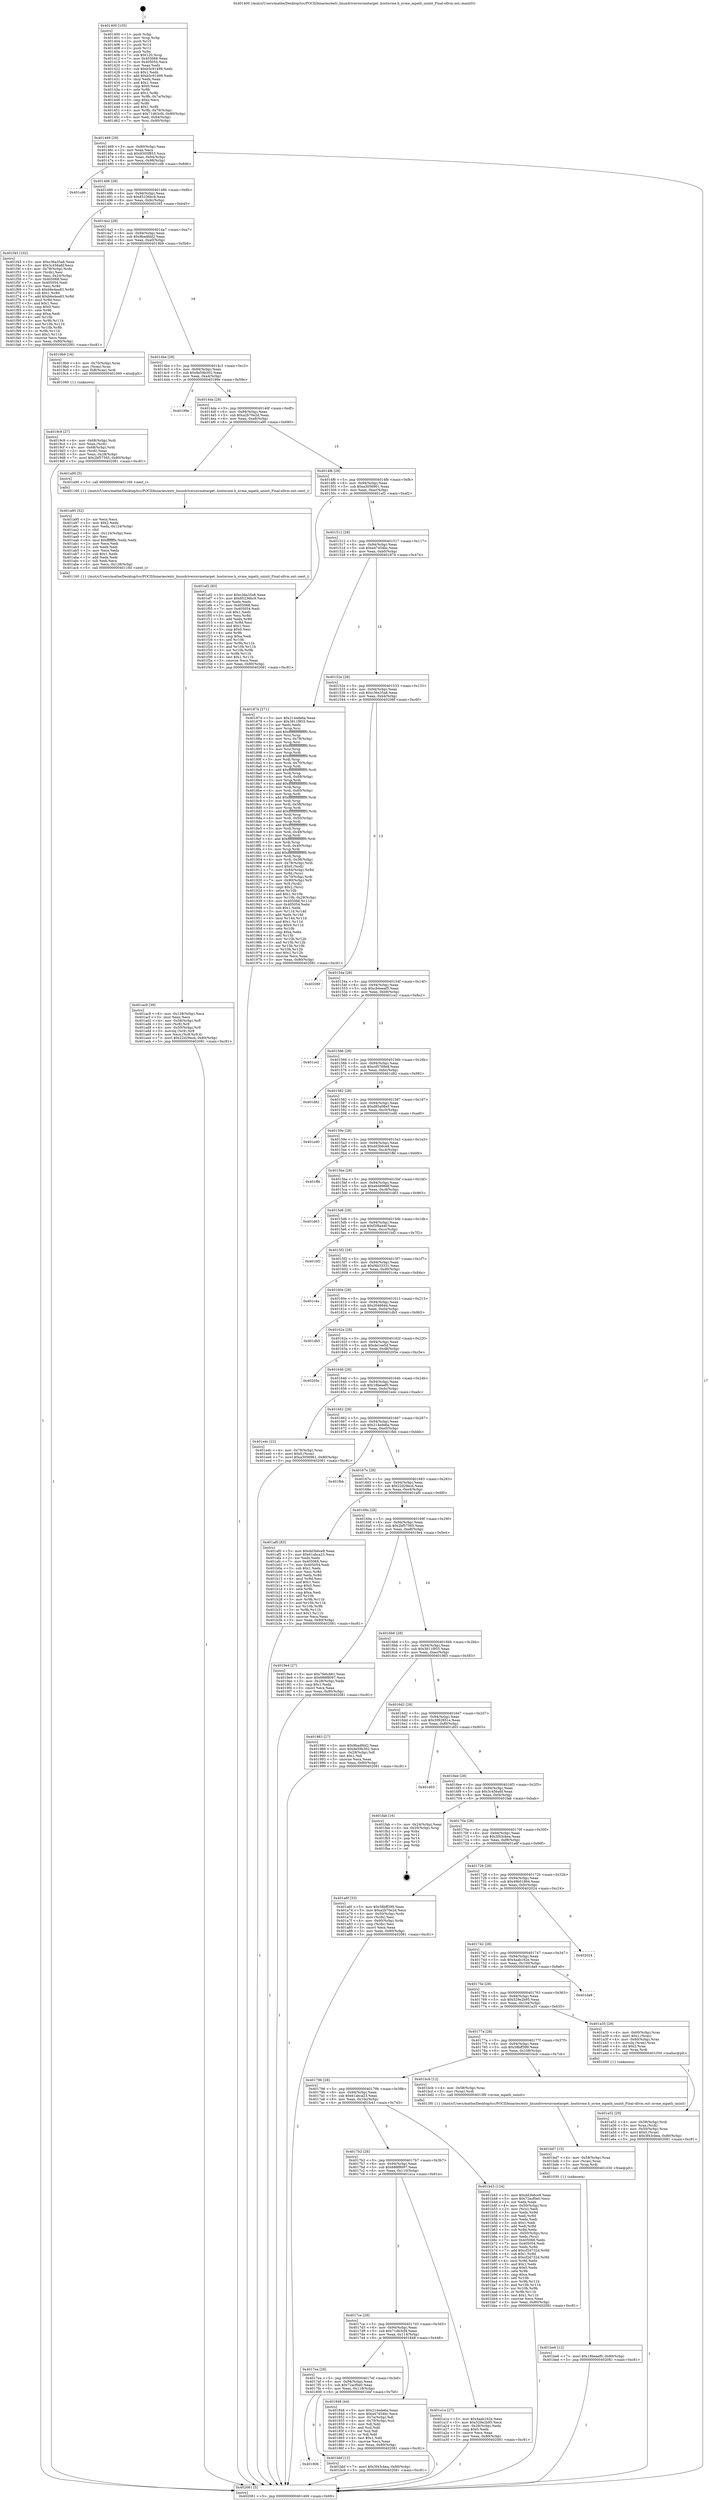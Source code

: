 digraph "0x401400" {
  label = "0x401400 (/mnt/c/Users/mathe/Desktop/tcc/POCII/binaries/extr_linuxdriversnvmetarget..hostnvme.h_nvme_mpath_uninit_Final-ollvm.out::main(0))"
  labelloc = "t"
  node[shape=record]

  Entry [label="",width=0.3,height=0.3,shape=circle,fillcolor=black,style=filled]
  "0x401469" [label="{
     0x401469 [29]\l
     | [instrs]\l
     &nbsp;&nbsp;0x401469 \<+3\>: mov -0x80(%rbp),%eax\l
     &nbsp;&nbsp;0x40146c \<+2\>: mov %eax,%ecx\l
     &nbsp;&nbsp;0x40146e \<+6\>: sub $0x8305f853,%ecx\l
     &nbsp;&nbsp;0x401474 \<+6\>: mov %eax,-0x94(%rbp)\l
     &nbsp;&nbsp;0x40147a \<+6\>: mov %ecx,-0x98(%rbp)\l
     &nbsp;&nbsp;0x401480 \<+6\>: je 0000000000401cd6 \<main+0x8d6\>\l
  }"]
  "0x401cd6" [label="{
     0x401cd6\l
  }", style=dashed]
  "0x401486" [label="{
     0x401486 [28]\l
     | [instrs]\l
     &nbsp;&nbsp;0x401486 \<+5\>: jmp 000000000040148b \<main+0x8b\>\l
     &nbsp;&nbsp;0x40148b \<+6\>: mov -0x94(%rbp),%eax\l
     &nbsp;&nbsp;0x401491 \<+5\>: sub $0x85236bc9,%eax\l
     &nbsp;&nbsp;0x401496 \<+6\>: mov %eax,-0x9c(%rbp)\l
     &nbsp;&nbsp;0x40149c \<+6\>: je 0000000000401f45 \<main+0xb45\>\l
  }"]
  Exit [label="",width=0.3,height=0.3,shape=circle,fillcolor=black,style=filled,peripheries=2]
  "0x401f45" [label="{
     0x401f45 [102]\l
     | [instrs]\l
     &nbsp;&nbsp;0x401f45 \<+5\>: mov $0xc36a35a8,%eax\l
     &nbsp;&nbsp;0x401f4a \<+5\>: mov $0x3c456a6f,%ecx\l
     &nbsp;&nbsp;0x401f4f \<+4\>: mov -0x78(%rbp),%rdx\l
     &nbsp;&nbsp;0x401f53 \<+2\>: mov (%rdx),%esi\l
     &nbsp;&nbsp;0x401f55 \<+3\>: mov %esi,-0x24(%rbp)\l
     &nbsp;&nbsp;0x401f58 \<+7\>: mov 0x405068,%esi\l
     &nbsp;&nbsp;0x401f5f \<+7\>: mov 0x405054,%edi\l
     &nbsp;&nbsp;0x401f66 \<+3\>: mov %esi,%r8d\l
     &nbsp;&nbsp;0x401f69 \<+7\>: sub $0xb6e4ea83,%r8d\l
     &nbsp;&nbsp;0x401f70 \<+4\>: sub $0x1,%r8d\l
     &nbsp;&nbsp;0x401f74 \<+7\>: add $0xb6e4ea83,%r8d\l
     &nbsp;&nbsp;0x401f7b \<+4\>: imul %r8d,%esi\l
     &nbsp;&nbsp;0x401f7f \<+3\>: and $0x1,%esi\l
     &nbsp;&nbsp;0x401f82 \<+3\>: cmp $0x0,%esi\l
     &nbsp;&nbsp;0x401f85 \<+4\>: sete %r9b\l
     &nbsp;&nbsp;0x401f89 \<+3\>: cmp $0xa,%edi\l
     &nbsp;&nbsp;0x401f8c \<+4\>: setl %r10b\l
     &nbsp;&nbsp;0x401f90 \<+3\>: mov %r9b,%r11b\l
     &nbsp;&nbsp;0x401f93 \<+3\>: and %r10b,%r11b\l
     &nbsp;&nbsp;0x401f96 \<+3\>: xor %r10b,%r9b\l
     &nbsp;&nbsp;0x401f99 \<+3\>: or %r9b,%r11b\l
     &nbsp;&nbsp;0x401f9c \<+4\>: test $0x1,%r11b\l
     &nbsp;&nbsp;0x401fa0 \<+3\>: cmovne %ecx,%eax\l
     &nbsp;&nbsp;0x401fa3 \<+3\>: mov %eax,-0x80(%rbp)\l
     &nbsp;&nbsp;0x401fa6 \<+5\>: jmp 0000000000402081 \<main+0xc81\>\l
  }"]
  "0x4014a2" [label="{
     0x4014a2 [28]\l
     | [instrs]\l
     &nbsp;&nbsp;0x4014a2 \<+5\>: jmp 00000000004014a7 \<main+0xa7\>\l
     &nbsp;&nbsp;0x4014a7 \<+6\>: mov -0x94(%rbp),%eax\l
     &nbsp;&nbsp;0x4014ad \<+5\>: sub $0x9badfdd2,%eax\l
     &nbsp;&nbsp;0x4014b2 \<+6\>: mov %eax,-0xa0(%rbp)\l
     &nbsp;&nbsp;0x4014b8 \<+6\>: je 00000000004019b9 \<main+0x5b9\>\l
  }"]
  "0x401be6" [label="{
     0x401be6 [12]\l
     | [instrs]\l
     &nbsp;&nbsp;0x401be6 \<+7\>: movl $0x18beaef0,-0x80(%rbp)\l
     &nbsp;&nbsp;0x401bed \<+5\>: jmp 0000000000402081 \<main+0xc81\>\l
  }"]
  "0x4019b9" [label="{
     0x4019b9 [16]\l
     | [instrs]\l
     &nbsp;&nbsp;0x4019b9 \<+4\>: mov -0x70(%rbp),%rax\l
     &nbsp;&nbsp;0x4019bd \<+3\>: mov (%rax),%rax\l
     &nbsp;&nbsp;0x4019c0 \<+4\>: mov 0x8(%rax),%rdi\l
     &nbsp;&nbsp;0x4019c4 \<+5\>: call 0000000000401060 \<atoi@plt\>\l
     | [calls]\l
     &nbsp;&nbsp;0x401060 \{1\} (unknown)\l
  }"]
  "0x4014be" [label="{
     0x4014be [28]\l
     | [instrs]\l
     &nbsp;&nbsp;0x4014be \<+5\>: jmp 00000000004014c3 \<main+0xc3\>\l
     &nbsp;&nbsp;0x4014c3 \<+6\>: mov -0x94(%rbp),%eax\l
     &nbsp;&nbsp;0x4014c9 \<+5\>: sub $0x9e59b302,%eax\l
     &nbsp;&nbsp;0x4014ce \<+6\>: mov %eax,-0xa4(%rbp)\l
     &nbsp;&nbsp;0x4014d4 \<+6\>: je 000000000040199e \<main+0x59e\>\l
  }"]
  "0x401bd7" [label="{
     0x401bd7 [15]\l
     | [instrs]\l
     &nbsp;&nbsp;0x401bd7 \<+4\>: mov -0x58(%rbp),%rax\l
     &nbsp;&nbsp;0x401bdb \<+3\>: mov (%rax),%rax\l
     &nbsp;&nbsp;0x401bde \<+3\>: mov %rax,%rdi\l
     &nbsp;&nbsp;0x401be1 \<+5\>: call 0000000000401030 \<free@plt\>\l
     | [calls]\l
     &nbsp;&nbsp;0x401030 \{1\} (unknown)\l
  }"]
  "0x40199e" [label="{
     0x40199e\l
  }", style=dashed]
  "0x4014da" [label="{
     0x4014da [28]\l
     | [instrs]\l
     &nbsp;&nbsp;0x4014da \<+5\>: jmp 00000000004014df \<main+0xdf\>\l
     &nbsp;&nbsp;0x4014df \<+6\>: mov -0x94(%rbp),%eax\l
     &nbsp;&nbsp;0x4014e5 \<+5\>: sub $0xa2b70e2d,%eax\l
     &nbsp;&nbsp;0x4014ea \<+6\>: mov %eax,-0xa8(%rbp)\l
     &nbsp;&nbsp;0x4014f0 \<+6\>: je 0000000000401a90 \<main+0x690\>\l
  }"]
  "0x401806" [label="{
     0x401806\l
  }", style=dashed]
  "0x401a90" [label="{
     0x401a90 [5]\l
     | [instrs]\l
     &nbsp;&nbsp;0x401a90 \<+5\>: call 0000000000401160 \<next_i\>\l
     | [calls]\l
     &nbsp;&nbsp;0x401160 \{1\} (/mnt/c/Users/mathe/Desktop/tcc/POCII/binaries/extr_linuxdriversnvmetarget..hostnvme.h_nvme_mpath_uninit_Final-ollvm.out::next_i)\l
  }"]
  "0x4014f6" [label="{
     0x4014f6 [28]\l
     | [instrs]\l
     &nbsp;&nbsp;0x4014f6 \<+5\>: jmp 00000000004014fb \<main+0xfb\>\l
     &nbsp;&nbsp;0x4014fb \<+6\>: mov -0x94(%rbp),%eax\l
     &nbsp;&nbsp;0x401501 \<+5\>: sub $0xa3056961,%eax\l
     &nbsp;&nbsp;0x401506 \<+6\>: mov %eax,-0xac(%rbp)\l
     &nbsp;&nbsp;0x40150c \<+6\>: je 0000000000401ef2 \<main+0xaf2\>\l
  }"]
  "0x401bbf" [label="{
     0x401bbf [12]\l
     | [instrs]\l
     &nbsp;&nbsp;0x401bbf \<+7\>: movl $0x3f43cbea,-0x80(%rbp)\l
     &nbsp;&nbsp;0x401bc6 \<+5\>: jmp 0000000000402081 \<main+0xc81\>\l
  }"]
  "0x401ef2" [label="{
     0x401ef2 [83]\l
     | [instrs]\l
     &nbsp;&nbsp;0x401ef2 \<+5\>: mov $0xc36a35a8,%eax\l
     &nbsp;&nbsp;0x401ef7 \<+5\>: mov $0x85236bc9,%ecx\l
     &nbsp;&nbsp;0x401efc \<+2\>: xor %edx,%edx\l
     &nbsp;&nbsp;0x401efe \<+7\>: mov 0x405068,%esi\l
     &nbsp;&nbsp;0x401f05 \<+7\>: mov 0x405054,%edi\l
     &nbsp;&nbsp;0x401f0c \<+3\>: sub $0x1,%edx\l
     &nbsp;&nbsp;0x401f0f \<+3\>: mov %esi,%r8d\l
     &nbsp;&nbsp;0x401f12 \<+3\>: add %edx,%r8d\l
     &nbsp;&nbsp;0x401f15 \<+4\>: imul %r8d,%esi\l
     &nbsp;&nbsp;0x401f19 \<+3\>: and $0x1,%esi\l
     &nbsp;&nbsp;0x401f1c \<+3\>: cmp $0x0,%esi\l
     &nbsp;&nbsp;0x401f1f \<+4\>: sete %r9b\l
     &nbsp;&nbsp;0x401f23 \<+3\>: cmp $0xa,%edi\l
     &nbsp;&nbsp;0x401f26 \<+4\>: setl %r10b\l
     &nbsp;&nbsp;0x401f2a \<+3\>: mov %r9b,%r11b\l
     &nbsp;&nbsp;0x401f2d \<+3\>: and %r10b,%r11b\l
     &nbsp;&nbsp;0x401f30 \<+3\>: xor %r10b,%r9b\l
     &nbsp;&nbsp;0x401f33 \<+3\>: or %r9b,%r11b\l
     &nbsp;&nbsp;0x401f36 \<+4\>: test $0x1,%r11b\l
     &nbsp;&nbsp;0x401f3a \<+3\>: cmovne %ecx,%eax\l
     &nbsp;&nbsp;0x401f3d \<+3\>: mov %eax,-0x80(%rbp)\l
     &nbsp;&nbsp;0x401f40 \<+5\>: jmp 0000000000402081 \<main+0xc81\>\l
  }"]
  "0x401512" [label="{
     0x401512 [28]\l
     | [instrs]\l
     &nbsp;&nbsp;0x401512 \<+5\>: jmp 0000000000401517 \<main+0x117\>\l
     &nbsp;&nbsp;0x401517 \<+6\>: mov -0x94(%rbp),%eax\l
     &nbsp;&nbsp;0x40151d \<+5\>: sub $0xa47454bc,%eax\l
     &nbsp;&nbsp;0x401522 \<+6\>: mov %eax,-0xb0(%rbp)\l
     &nbsp;&nbsp;0x401528 \<+6\>: je 0000000000401874 \<main+0x474\>\l
  }"]
  "0x401ac9" [label="{
     0x401ac9 [39]\l
     | [instrs]\l
     &nbsp;&nbsp;0x401ac9 \<+6\>: mov -0x128(%rbp),%ecx\l
     &nbsp;&nbsp;0x401acf \<+3\>: imul %eax,%ecx\l
     &nbsp;&nbsp;0x401ad2 \<+4\>: mov -0x58(%rbp),%r8\l
     &nbsp;&nbsp;0x401ad6 \<+3\>: mov (%r8),%r8\l
     &nbsp;&nbsp;0x401ad9 \<+4\>: mov -0x50(%rbp),%r9\l
     &nbsp;&nbsp;0x401add \<+3\>: movslq (%r9),%r9\l
     &nbsp;&nbsp;0x401ae0 \<+4\>: mov %ecx,(%r8,%r9,4)\l
     &nbsp;&nbsp;0x401ae4 \<+7\>: movl $0x22d29ecd,-0x80(%rbp)\l
     &nbsp;&nbsp;0x401aeb \<+5\>: jmp 0000000000402081 \<main+0xc81\>\l
  }"]
  "0x401874" [label="{
     0x401874 [271]\l
     | [instrs]\l
     &nbsp;&nbsp;0x401874 \<+5\>: mov $0x214ede6a,%eax\l
     &nbsp;&nbsp;0x401879 \<+5\>: mov $0x3811f955,%ecx\l
     &nbsp;&nbsp;0x40187e \<+2\>: xor %edx,%edx\l
     &nbsp;&nbsp;0x401880 \<+3\>: mov %rsp,%rsi\l
     &nbsp;&nbsp;0x401883 \<+4\>: add $0xfffffffffffffff0,%rsi\l
     &nbsp;&nbsp;0x401887 \<+3\>: mov %rsi,%rsp\l
     &nbsp;&nbsp;0x40188a \<+4\>: mov %rsi,-0x78(%rbp)\l
     &nbsp;&nbsp;0x40188e \<+3\>: mov %rsp,%rsi\l
     &nbsp;&nbsp;0x401891 \<+4\>: add $0xfffffffffffffff0,%rsi\l
     &nbsp;&nbsp;0x401895 \<+3\>: mov %rsi,%rsp\l
     &nbsp;&nbsp;0x401898 \<+3\>: mov %rsp,%rdi\l
     &nbsp;&nbsp;0x40189b \<+4\>: add $0xfffffffffffffff0,%rdi\l
     &nbsp;&nbsp;0x40189f \<+3\>: mov %rdi,%rsp\l
     &nbsp;&nbsp;0x4018a2 \<+4\>: mov %rdi,-0x70(%rbp)\l
     &nbsp;&nbsp;0x4018a6 \<+3\>: mov %rsp,%rdi\l
     &nbsp;&nbsp;0x4018a9 \<+4\>: add $0xfffffffffffffff0,%rdi\l
     &nbsp;&nbsp;0x4018ad \<+3\>: mov %rdi,%rsp\l
     &nbsp;&nbsp;0x4018b0 \<+4\>: mov %rdi,-0x68(%rbp)\l
     &nbsp;&nbsp;0x4018b4 \<+3\>: mov %rsp,%rdi\l
     &nbsp;&nbsp;0x4018b7 \<+4\>: add $0xfffffffffffffff0,%rdi\l
     &nbsp;&nbsp;0x4018bb \<+3\>: mov %rdi,%rsp\l
     &nbsp;&nbsp;0x4018be \<+4\>: mov %rdi,-0x60(%rbp)\l
     &nbsp;&nbsp;0x4018c2 \<+3\>: mov %rsp,%rdi\l
     &nbsp;&nbsp;0x4018c5 \<+4\>: add $0xfffffffffffffff0,%rdi\l
     &nbsp;&nbsp;0x4018c9 \<+3\>: mov %rdi,%rsp\l
     &nbsp;&nbsp;0x4018cc \<+4\>: mov %rdi,-0x58(%rbp)\l
     &nbsp;&nbsp;0x4018d0 \<+3\>: mov %rsp,%rdi\l
     &nbsp;&nbsp;0x4018d3 \<+4\>: add $0xfffffffffffffff0,%rdi\l
     &nbsp;&nbsp;0x4018d7 \<+3\>: mov %rdi,%rsp\l
     &nbsp;&nbsp;0x4018da \<+4\>: mov %rdi,-0x50(%rbp)\l
     &nbsp;&nbsp;0x4018de \<+3\>: mov %rsp,%rdi\l
     &nbsp;&nbsp;0x4018e1 \<+4\>: add $0xfffffffffffffff0,%rdi\l
     &nbsp;&nbsp;0x4018e5 \<+3\>: mov %rdi,%rsp\l
     &nbsp;&nbsp;0x4018e8 \<+4\>: mov %rdi,-0x48(%rbp)\l
     &nbsp;&nbsp;0x4018ec \<+3\>: mov %rsp,%rdi\l
     &nbsp;&nbsp;0x4018ef \<+4\>: add $0xfffffffffffffff0,%rdi\l
     &nbsp;&nbsp;0x4018f3 \<+3\>: mov %rdi,%rsp\l
     &nbsp;&nbsp;0x4018f6 \<+4\>: mov %rdi,-0x40(%rbp)\l
     &nbsp;&nbsp;0x4018fa \<+3\>: mov %rsp,%rdi\l
     &nbsp;&nbsp;0x4018fd \<+4\>: add $0xfffffffffffffff0,%rdi\l
     &nbsp;&nbsp;0x401901 \<+3\>: mov %rdi,%rsp\l
     &nbsp;&nbsp;0x401904 \<+4\>: mov %rdi,-0x38(%rbp)\l
     &nbsp;&nbsp;0x401908 \<+4\>: mov -0x78(%rbp),%rdi\l
     &nbsp;&nbsp;0x40190c \<+6\>: movl $0x0,(%rdi)\l
     &nbsp;&nbsp;0x401912 \<+7\>: mov -0x84(%rbp),%r8d\l
     &nbsp;&nbsp;0x401919 \<+3\>: mov %r8d,(%rsi)\l
     &nbsp;&nbsp;0x40191c \<+4\>: mov -0x70(%rbp),%rdi\l
     &nbsp;&nbsp;0x401920 \<+7\>: mov -0x90(%rbp),%r9\l
     &nbsp;&nbsp;0x401927 \<+3\>: mov %r9,(%rdi)\l
     &nbsp;&nbsp;0x40192a \<+3\>: cmpl $0x2,(%rsi)\l
     &nbsp;&nbsp;0x40192d \<+4\>: setne %r10b\l
     &nbsp;&nbsp;0x401931 \<+4\>: and $0x1,%r10b\l
     &nbsp;&nbsp;0x401935 \<+4\>: mov %r10b,-0x29(%rbp)\l
     &nbsp;&nbsp;0x401939 \<+8\>: mov 0x405068,%r11d\l
     &nbsp;&nbsp;0x401941 \<+7\>: mov 0x405054,%ebx\l
     &nbsp;&nbsp;0x401948 \<+3\>: sub $0x1,%edx\l
     &nbsp;&nbsp;0x40194b \<+3\>: mov %r11d,%r14d\l
     &nbsp;&nbsp;0x40194e \<+3\>: add %edx,%r14d\l
     &nbsp;&nbsp;0x401951 \<+4\>: imul %r14d,%r11d\l
     &nbsp;&nbsp;0x401955 \<+4\>: and $0x1,%r11d\l
     &nbsp;&nbsp;0x401959 \<+4\>: cmp $0x0,%r11d\l
     &nbsp;&nbsp;0x40195d \<+4\>: sete %r10b\l
     &nbsp;&nbsp;0x401961 \<+3\>: cmp $0xa,%ebx\l
     &nbsp;&nbsp;0x401964 \<+4\>: setl %r15b\l
     &nbsp;&nbsp;0x401968 \<+3\>: mov %r10b,%r12b\l
     &nbsp;&nbsp;0x40196b \<+3\>: and %r15b,%r12b\l
     &nbsp;&nbsp;0x40196e \<+3\>: xor %r15b,%r10b\l
     &nbsp;&nbsp;0x401971 \<+3\>: or %r10b,%r12b\l
     &nbsp;&nbsp;0x401974 \<+4\>: test $0x1,%r12b\l
     &nbsp;&nbsp;0x401978 \<+3\>: cmovne %ecx,%eax\l
     &nbsp;&nbsp;0x40197b \<+3\>: mov %eax,-0x80(%rbp)\l
     &nbsp;&nbsp;0x40197e \<+5\>: jmp 0000000000402081 \<main+0xc81\>\l
  }"]
  "0x40152e" [label="{
     0x40152e [28]\l
     | [instrs]\l
     &nbsp;&nbsp;0x40152e \<+5\>: jmp 0000000000401533 \<main+0x133\>\l
     &nbsp;&nbsp;0x401533 \<+6\>: mov -0x94(%rbp),%eax\l
     &nbsp;&nbsp;0x401539 \<+5\>: sub $0xc36a35a8,%eax\l
     &nbsp;&nbsp;0x40153e \<+6\>: mov %eax,-0xb4(%rbp)\l
     &nbsp;&nbsp;0x401544 \<+6\>: je 000000000040206f \<main+0xc6f\>\l
  }"]
  "0x401a95" [label="{
     0x401a95 [52]\l
     | [instrs]\l
     &nbsp;&nbsp;0x401a95 \<+2\>: xor %ecx,%ecx\l
     &nbsp;&nbsp;0x401a97 \<+5\>: mov $0x2,%edx\l
     &nbsp;&nbsp;0x401a9c \<+6\>: mov %edx,-0x124(%rbp)\l
     &nbsp;&nbsp;0x401aa2 \<+1\>: cltd\l
     &nbsp;&nbsp;0x401aa3 \<+6\>: mov -0x124(%rbp),%esi\l
     &nbsp;&nbsp;0x401aa9 \<+2\>: idiv %esi\l
     &nbsp;&nbsp;0x401aab \<+6\>: imul $0xfffffffe,%edx,%edx\l
     &nbsp;&nbsp;0x401ab1 \<+2\>: mov %ecx,%edi\l
     &nbsp;&nbsp;0x401ab3 \<+2\>: sub %edx,%edi\l
     &nbsp;&nbsp;0x401ab5 \<+2\>: mov %ecx,%edx\l
     &nbsp;&nbsp;0x401ab7 \<+3\>: sub $0x1,%edx\l
     &nbsp;&nbsp;0x401aba \<+2\>: add %edx,%edi\l
     &nbsp;&nbsp;0x401abc \<+2\>: sub %edi,%ecx\l
     &nbsp;&nbsp;0x401abe \<+6\>: mov %ecx,-0x128(%rbp)\l
     &nbsp;&nbsp;0x401ac4 \<+5\>: call 0000000000401160 \<next_i\>\l
     | [calls]\l
     &nbsp;&nbsp;0x401160 \{1\} (/mnt/c/Users/mathe/Desktop/tcc/POCII/binaries/extr_linuxdriversnvmetarget..hostnvme.h_nvme_mpath_uninit_Final-ollvm.out::next_i)\l
  }"]
  "0x40206f" [label="{
     0x40206f\l
  }", style=dashed]
  "0x40154a" [label="{
     0x40154a [28]\l
     | [instrs]\l
     &nbsp;&nbsp;0x40154a \<+5\>: jmp 000000000040154f \<main+0x14f\>\l
     &nbsp;&nbsp;0x40154f \<+6\>: mov -0x94(%rbp),%eax\l
     &nbsp;&nbsp;0x401555 \<+5\>: sub $0xcb4eeaf5,%eax\l
     &nbsp;&nbsp;0x40155a \<+6\>: mov %eax,-0xb8(%rbp)\l
     &nbsp;&nbsp;0x401560 \<+6\>: je 0000000000401ce2 \<main+0x8e2\>\l
  }"]
  "0x401a52" [label="{
     0x401a52 [29]\l
     | [instrs]\l
     &nbsp;&nbsp;0x401a52 \<+4\>: mov -0x58(%rbp),%rdi\l
     &nbsp;&nbsp;0x401a56 \<+3\>: mov %rax,(%rdi)\l
     &nbsp;&nbsp;0x401a59 \<+4\>: mov -0x50(%rbp),%rax\l
     &nbsp;&nbsp;0x401a5d \<+6\>: movl $0x0,(%rax)\l
     &nbsp;&nbsp;0x401a63 \<+7\>: movl $0x3f43cbea,-0x80(%rbp)\l
     &nbsp;&nbsp;0x401a6a \<+5\>: jmp 0000000000402081 \<main+0xc81\>\l
  }"]
  "0x401ce2" [label="{
     0x401ce2\l
  }", style=dashed]
  "0x401566" [label="{
     0x401566 [28]\l
     | [instrs]\l
     &nbsp;&nbsp;0x401566 \<+5\>: jmp 000000000040156b \<main+0x16b\>\l
     &nbsp;&nbsp;0x40156b \<+6\>: mov -0x94(%rbp),%eax\l
     &nbsp;&nbsp;0x401571 \<+5\>: sub $0xcd5768e8,%eax\l
     &nbsp;&nbsp;0x401576 \<+6\>: mov %eax,-0xbc(%rbp)\l
     &nbsp;&nbsp;0x40157c \<+6\>: je 0000000000401d82 \<main+0x982\>\l
  }"]
  "0x4019c9" [label="{
     0x4019c9 [27]\l
     | [instrs]\l
     &nbsp;&nbsp;0x4019c9 \<+4\>: mov -0x68(%rbp),%rdi\l
     &nbsp;&nbsp;0x4019cd \<+2\>: mov %eax,(%rdi)\l
     &nbsp;&nbsp;0x4019cf \<+4\>: mov -0x68(%rbp),%rdi\l
     &nbsp;&nbsp;0x4019d3 \<+2\>: mov (%rdi),%eax\l
     &nbsp;&nbsp;0x4019d5 \<+3\>: mov %eax,-0x28(%rbp)\l
     &nbsp;&nbsp;0x4019d8 \<+7\>: movl $0x2bf57565,-0x80(%rbp)\l
     &nbsp;&nbsp;0x4019df \<+5\>: jmp 0000000000402081 \<main+0xc81\>\l
  }"]
  "0x401d82" [label="{
     0x401d82\l
  }", style=dashed]
  "0x401582" [label="{
     0x401582 [28]\l
     | [instrs]\l
     &nbsp;&nbsp;0x401582 \<+5\>: jmp 0000000000401587 \<main+0x187\>\l
     &nbsp;&nbsp;0x401587 \<+6\>: mov -0x94(%rbp),%eax\l
     &nbsp;&nbsp;0x40158d \<+5\>: sub $0xd85a08e5,%eax\l
     &nbsp;&nbsp;0x401592 \<+6\>: mov %eax,-0xc0(%rbp)\l
     &nbsp;&nbsp;0x401598 \<+6\>: je 0000000000401ed0 \<main+0xad0\>\l
  }"]
  "0x401400" [label="{
     0x401400 [105]\l
     | [instrs]\l
     &nbsp;&nbsp;0x401400 \<+1\>: push %rbp\l
     &nbsp;&nbsp;0x401401 \<+3\>: mov %rsp,%rbp\l
     &nbsp;&nbsp;0x401404 \<+2\>: push %r15\l
     &nbsp;&nbsp;0x401406 \<+2\>: push %r14\l
     &nbsp;&nbsp;0x401408 \<+2\>: push %r12\l
     &nbsp;&nbsp;0x40140a \<+1\>: push %rbx\l
     &nbsp;&nbsp;0x40140b \<+7\>: sub $0x120,%rsp\l
     &nbsp;&nbsp;0x401412 \<+7\>: mov 0x405068,%eax\l
     &nbsp;&nbsp;0x401419 \<+7\>: mov 0x405054,%ecx\l
     &nbsp;&nbsp;0x401420 \<+2\>: mov %eax,%edx\l
     &nbsp;&nbsp;0x401422 \<+6\>: sub $0xb5c91499,%edx\l
     &nbsp;&nbsp;0x401428 \<+3\>: sub $0x1,%edx\l
     &nbsp;&nbsp;0x40142b \<+6\>: add $0xb5c91499,%edx\l
     &nbsp;&nbsp;0x401431 \<+3\>: imul %edx,%eax\l
     &nbsp;&nbsp;0x401434 \<+3\>: and $0x1,%eax\l
     &nbsp;&nbsp;0x401437 \<+3\>: cmp $0x0,%eax\l
     &nbsp;&nbsp;0x40143a \<+4\>: sete %r8b\l
     &nbsp;&nbsp;0x40143e \<+4\>: and $0x1,%r8b\l
     &nbsp;&nbsp;0x401442 \<+4\>: mov %r8b,-0x7a(%rbp)\l
     &nbsp;&nbsp;0x401446 \<+3\>: cmp $0xa,%ecx\l
     &nbsp;&nbsp;0x401449 \<+4\>: setl %r8b\l
     &nbsp;&nbsp;0x40144d \<+4\>: and $0x1,%r8b\l
     &nbsp;&nbsp;0x401451 \<+4\>: mov %r8b,-0x79(%rbp)\l
     &nbsp;&nbsp;0x401455 \<+7\>: movl $0x71d63cf4,-0x80(%rbp)\l
     &nbsp;&nbsp;0x40145c \<+6\>: mov %edi,-0x84(%rbp)\l
     &nbsp;&nbsp;0x401462 \<+7\>: mov %rsi,-0x90(%rbp)\l
  }"]
  "0x401ed0" [label="{
     0x401ed0\l
  }", style=dashed]
  "0x40159e" [label="{
     0x40159e [28]\l
     | [instrs]\l
     &nbsp;&nbsp;0x40159e \<+5\>: jmp 00000000004015a3 \<main+0x1a3\>\l
     &nbsp;&nbsp;0x4015a3 \<+6\>: mov -0x94(%rbp),%eax\l
     &nbsp;&nbsp;0x4015a9 \<+5\>: sub $0xdd3b6ce9,%eax\l
     &nbsp;&nbsp;0x4015ae \<+6\>: mov %eax,-0xc4(%rbp)\l
     &nbsp;&nbsp;0x4015b4 \<+6\>: je 0000000000401ffd \<main+0xbfd\>\l
  }"]
  "0x402081" [label="{
     0x402081 [5]\l
     | [instrs]\l
     &nbsp;&nbsp;0x402081 \<+5\>: jmp 0000000000401469 \<main+0x69\>\l
  }"]
  "0x401ffd" [label="{
     0x401ffd\l
  }", style=dashed]
  "0x4015ba" [label="{
     0x4015ba [28]\l
     | [instrs]\l
     &nbsp;&nbsp;0x4015ba \<+5\>: jmp 00000000004015bf \<main+0x1bf\>\l
     &nbsp;&nbsp;0x4015bf \<+6\>: mov -0x94(%rbp),%eax\l
     &nbsp;&nbsp;0x4015c5 \<+5\>: sub $0xeb48968f,%eax\l
     &nbsp;&nbsp;0x4015ca \<+6\>: mov %eax,-0xc8(%rbp)\l
     &nbsp;&nbsp;0x4015d0 \<+6\>: je 0000000000401d63 \<main+0x963\>\l
  }"]
  "0x4017ea" [label="{
     0x4017ea [28]\l
     | [instrs]\l
     &nbsp;&nbsp;0x4017ea \<+5\>: jmp 00000000004017ef \<main+0x3ef\>\l
     &nbsp;&nbsp;0x4017ef \<+6\>: mov -0x94(%rbp),%eax\l
     &nbsp;&nbsp;0x4017f5 \<+5\>: sub $0x72acf0e0,%eax\l
     &nbsp;&nbsp;0x4017fa \<+6\>: mov %eax,-0x118(%rbp)\l
     &nbsp;&nbsp;0x401800 \<+6\>: je 0000000000401bbf \<main+0x7bf\>\l
  }"]
  "0x401d63" [label="{
     0x401d63\l
  }", style=dashed]
  "0x4015d6" [label="{
     0x4015d6 [28]\l
     | [instrs]\l
     &nbsp;&nbsp;0x4015d6 \<+5\>: jmp 00000000004015db \<main+0x1db\>\l
     &nbsp;&nbsp;0x4015db \<+6\>: mov -0x94(%rbp),%eax\l
     &nbsp;&nbsp;0x4015e1 \<+5\>: sub $0xf2f8a44f,%eax\l
     &nbsp;&nbsp;0x4015e6 \<+6\>: mov %eax,-0xcc(%rbp)\l
     &nbsp;&nbsp;0x4015ec \<+6\>: je 0000000000401bf2 \<main+0x7f2\>\l
  }"]
  "0x401848" [label="{
     0x401848 [44]\l
     | [instrs]\l
     &nbsp;&nbsp;0x401848 \<+5\>: mov $0x214ede6a,%eax\l
     &nbsp;&nbsp;0x40184d \<+5\>: mov $0xa47454bc,%ecx\l
     &nbsp;&nbsp;0x401852 \<+3\>: mov -0x7a(%rbp),%dl\l
     &nbsp;&nbsp;0x401855 \<+4\>: mov -0x79(%rbp),%sil\l
     &nbsp;&nbsp;0x401859 \<+3\>: mov %dl,%dil\l
     &nbsp;&nbsp;0x40185c \<+3\>: and %sil,%dil\l
     &nbsp;&nbsp;0x40185f \<+3\>: xor %sil,%dl\l
     &nbsp;&nbsp;0x401862 \<+3\>: or %dl,%dil\l
     &nbsp;&nbsp;0x401865 \<+4\>: test $0x1,%dil\l
     &nbsp;&nbsp;0x401869 \<+3\>: cmovne %ecx,%eax\l
     &nbsp;&nbsp;0x40186c \<+3\>: mov %eax,-0x80(%rbp)\l
     &nbsp;&nbsp;0x40186f \<+5\>: jmp 0000000000402081 \<main+0xc81\>\l
  }"]
  "0x401bf2" [label="{
     0x401bf2\l
  }", style=dashed]
  "0x4015f2" [label="{
     0x4015f2 [28]\l
     | [instrs]\l
     &nbsp;&nbsp;0x4015f2 \<+5\>: jmp 00000000004015f7 \<main+0x1f7\>\l
     &nbsp;&nbsp;0x4015f7 \<+6\>: mov -0x94(%rbp),%eax\l
     &nbsp;&nbsp;0x4015fd \<+5\>: sub $0xf4b33331,%eax\l
     &nbsp;&nbsp;0x401602 \<+6\>: mov %eax,-0xd0(%rbp)\l
     &nbsp;&nbsp;0x401608 \<+6\>: je 0000000000401c4a \<main+0x84a\>\l
  }"]
  "0x4017ce" [label="{
     0x4017ce [28]\l
     | [instrs]\l
     &nbsp;&nbsp;0x4017ce \<+5\>: jmp 00000000004017d3 \<main+0x3d3\>\l
     &nbsp;&nbsp;0x4017d3 \<+6\>: mov -0x94(%rbp),%eax\l
     &nbsp;&nbsp;0x4017d9 \<+5\>: sub $0x71d63cf4,%eax\l
     &nbsp;&nbsp;0x4017de \<+6\>: mov %eax,-0x114(%rbp)\l
     &nbsp;&nbsp;0x4017e4 \<+6\>: je 0000000000401848 \<main+0x448\>\l
  }"]
  "0x401c4a" [label="{
     0x401c4a\l
  }", style=dashed]
  "0x40160e" [label="{
     0x40160e [28]\l
     | [instrs]\l
     &nbsp;&nbsp;0x40160e \<+5\>: jmp 0000000000401613 \<main+0x213\>\l
     &nbsp;&nbsp;0x401613 \<+6\>: mov -0x94(%rbp),%eax\l
     &nbsp;&nbsp;0x401619 \<+5\>: sub $0x264684d,%eax\l
     &nbsp;&nbsp;0x40161e \<+6\>: mov %eax,-0xd4(%rbp)\l
     &nbsp;&nbsp;0x401624 \<+6\>: je 0000000000401db5 \<main+0x9b5\>\l
  }"]
  "0x401a1a" [label="{
     0x401a1a [27]\l
     | [instrs]\l
     &nbsp;&nbsp;0x401a1a \<+5\>: mov $0x4aab162e,%eax\l
     &nbsp;&nbsp;0x401a1f \<+5\>: mov $0x529e2b95,%ecx\l
     &nbsp;&nbsp;0x401a24 \<+3\>: mov -0x28(%rbp),%edx\l
     &nbsp;&nbsp;0x401a27 \<+3\>: cmp $0x0,%edx\l
     &nbsp;&nbsp;0x401a2a \<+3\>: cmove %ecx,%eax\l
     &nbsp;&nbsp;0x401a2d \<+3\>: mov %eax,-0x80(%rbp)\l
     &nbsp;&nbsp;0x401a30 \<+5\>: jmp 0000000000402081 \<main+0xc81\>\l
  }"]
  "0x401db5" [label="{
     0x401db5\l
  }", style=dashed]
  "0x40162a" [label="{
     0x40162a [28]\l
     | [instrs]\l
     &nbsp;&nbsp;0x40162a \<+5\>: jmp 000000000040162f \<main+0x22f\>\l
     &nbsp;&nbsp;0x40162f \<+6\>: mov -0x94(%rbp),%eax\l
     &nbsp;&nbsp;0x401635 \<+5\>: sub $0xde1ee5d,%eax\l
     &nbsp;&nbsp;0x40163a \<+6\>: mov %eax,-0xd8(%rbp)\l
     &nbsp;&nbsp;0x401640 \<+6\>: je 000000000040205e \<main+0xc5e\>\l
  }"]
  "0x4017b2" [label="{
     0x4017b2 [28]\l
     | [instrs]\l
     &nbsp;&nbsp;0x4017b2 \<+5\>: jmp 00000000004017b7 \<main+0x3b7\>\l
     &nbsp;&nbsp;0x4017b7 \<+6\>: mov -0x94(%rbp),%eax\l
     &nbsp;&nbsp;0x4017bd \<+5\>: sub $0x688f8097,%eax\l
     &nbsp;&nbsp;0x4017c2 \<+6\>: mov %eax,-0x110(%rbp)\l
     &nbsp;&nbsp;0x4017c8 \<+6\>: je 0000000000401a1a \<main+0x61a\>\l
  }"]
  "0x40205e" [label="{
     0x40205e\l
  }", style=dashed]
  "0x401646" [label="{
     0x401646 [28]\l
     | [instrs]\l
     &nbsp;&nbsp;0x401646 \<+5\>: jmp 000000000040164b \<main+0x24b\>\l
     &nbsp;&nbsp;0x40164b \<+6\>: mov -0x94(%rbp),%eax\l
     &nbsp;&nbsp;0x401651 \<+5\>: sub $0x18beaef0,%eax\l
     &nbsp;&nbsp;0x401656 \<+6\>: mov %eax,-0xdc(%rbp)\l
     &nbsp;&nbsp;0x40165c \<+6\>: je 0000000000401edc \<main+0xadc\>\l
  }"]
  "0x401b43" [label="{
     0x401b43 [124]\l
     | [instrs]\l
     &nbsp;&nbsp;0x401b43 \<+5\>: mov $0xdd3b6ce9,%eax\l
     &nbsp;&nbsp;0x401b48 \<+5\>: mov $0x72acf0e0,%ecx\l
     &nbsp;&nbsp;0x401b4d \<+2\>: xor %edx,%edx\l
     &nbsp;&nbsp;0x401b4f \<+4\>: mov -0x50(%rbp),%rsi\l
     &nbsp;&nbsp;0x401b53 \<+2\>: mov (%rsi),%edi\l
     &nbsp;&nbsp;0x401b55 \<+3\>: mov %edx,%r8d\l
     &nbsp;&nbsp;0x401b58 \<+3\>: sub %edi,%r8d\l
     &nbsp;&nbsp;0x401b5b \<+2\>: mov %edx,%edi\l
     &nbsp;&nbsp;0x401b5d \<+3\>: sub $0x1,%edi\l
     &nbsp;&nbsp;0x401b60 \<+3\>: add %edi,%r8d\l
     &nbsp;&nbsp;0x401b63 \<+3\>: sub %r8d,%edx\l
     &nbsp;&nbsp;0x401b66 \<+4\>: mov -0x50(%rbp),%rsi\l
     &nbsp;&nbsp;0x401b6a \<+2\>: mov %edx,(%rsi)\l
     &nbsp;&nbsp;0x401b6c \<+7\>: mov 0x405068,%edx\l
     &nbsp;&nbsp;0x401b73 \<+7\>: mov 0x405054,%edi\l
     &nbsp;&nbsp;0x401b7a \<+3\>: mov %edx,%r8d\l
     &nbsp;&nbsp;0x401b7d \<+7\>: add $0xcf2d732d,%r8d\l
     &nbsp;&nbsp;0x401b84 \<+4\>: sub $0x1,%r8d\l
     &nbsp;&nbsp;0x401b88 \<+7\>: sub $0xcf2d732d,%r8d\l
     &nbsp;&nbsp;0x401b8f \<+4\>: imul %r8d,%edx\l
     &nbsp;&nbsp;0x401b93 \<+3\>: and $0x1,%edx\l
     &nbsp;&nbsp;0x401b96 \<+3\>: cmp $0x0,%edx\l
     &nbsp;&nbsp;0x401b99 \<+4\>: sete %r9b\l
     &nbsp;&nbsp;0x401b9d \<+3\>: cmp $0xa,%edi\l
     &nbsp;&nbsp;0x401ba0 \<+4\>: setl %r10b\l
     &nbsp;&nbsp;0x401ba4 \<+3\>: mov %r9b,%r11b\l
     &nbsp;&nbsp;0x401ba7 \<+3\>: and %r10b,%r11b\l
     &nbsp;&nbsp;0x401baa \<+3\>: xor %r10b,%r9b\l
     &nbsp;&nbsp;0x401bad \<+3\>: or %r9b,%r11b\l
     &nbsp;&nbsp;0x401bb0 \<+4\>: test $0x1,%r11b\l
     &nbsp;&nbsp;0x401bb4 \<+3\>: cmovne %ecx,%eax\l
     &nbsp;&nbsp;0x401bb7 \<+3\>: mov %eax,-0x80(%rbp)\l
     &nbsp;&nbsp;0x401bba \<+5\>: jmp 0000000000402081 \<main+0xc81\>\l
  }"]
  "0x401edc" [label="{
     0x401edc [22]\l
     | [instrs]\l
     &nbsp;&nbsp;0x401edc \<+4\>: mov -0x78(%rbp),%rax\l
     &nbsp;&nbsp;0x401ee0 \<+6\>: movl $0x0,(%rax)\l
     &nbsp;&nbsp;0x401ee6 \<+7\>: movl $0xa3056961,-0x80(%rbp)\l
     &nbsp;&nbsp;0x401eed \<+5\>: jmp 0000000000402081 \<main+0xc81\>\l
  }"]
  "0x401662" [label="{
     0x401662 [28]\l
     | [instrs]\l
     &nbsp;&nbsp;0x401662 \<+5\>: jmp 0000000000401667 \<main+0x267\>\l
     &nbsp;&nbsp;0x401667 \<+6\>: mov -0x94(%rbp),%eax\l
     &nbsp;&nbsp;0x40166d \<+5\>: sub $0x214ede6a,%eax\l
     &nbsp;&nbsp;0x401672 \<+6\>: mov %eax,-0xe0(%rbp)\l
     &nbsp;&nbsp;0x401678 \<+6\>: je 0000000000401fbb \<main+0xbbb\>\l
  }"]
  "0x401796" [label="{
     0x401796 [28]\l
     | [instrs]\l
     &nbsp;&nbsp;0x401796 \<+5\>: jmp 000000000040179b \<main+0x39b\>\l
     &nbsp;&nbsp;0x40179b \<+6\>: mov -0x94(%rbp),%eax\l
     &nbsp;&nbsp;0x4017a1 \<+5\>: sub $0x61abca23,%eax\l
     &nbsp;&nbsp;0x4017a6 \<+6\>: mov %eax,-0x10c(%rbp)\l
     &nbsp;&nbsp;0x4017ac \<+6\>: je 0000000000401b43 \<main+0x743\>\l
  }"]
  "0x401fbb" [label="{
     0x401fbb\l
  }", style=dashed]
  "0x40167e" [label="{
     0x40167e [28]\l
     | [instrs]\l
     &nbsp;&nbsp;0x40167e \<+5\>: jmp 0000000000401683 \<main+0x283\>\l
     &nbsp;&nbsp;0x401683 \<+6\>: mov -0x94(%rbp),%eax\l
     &nbsp;&nbsp;0x401689 \<+5\>: sub $0x22d29ecd,%eax\l
     &nbsp;&nbsp;0x40168e \<+6\>: mov %eax,-0xe4(%rbp)\l
     &nbsp;&nbsp;0x401694 \<+6\>: je 0000000000401af0 \<main+0x6f0\>\l
  }"]
  "0x401bcb" [label="{
     0x401bcb [12]\l
     | [instrs]\l
     &nbsp;&nbsp;0x401bcb \<+4\>: mov -0x58(%rbp),%rax\l
     &nbsp;&nbsp;0x401bcf \<+3\>: mov (%rax),%rdi\l
     &nbsp;&nbsp;0x401bd2 \<+5\>: call 00000000004013f0 \<nvme_mpath_uninit\>\l
     | [calls]\l
     &nbsp;&nbsp;0x4013f0 \{1\} (/mnt/c/Users/mathe/Desktop/tcc/POCII/binaries/extr_linuxdriversnvmetarget..hostnvme.h_nvme_mpath_uninit_Final-ollvm.out::nvme_mpath_uninit)\l
  }"]
  "0x401af0" [label="{
     0x401af0 [83]\l
     | [instrs]\l
     &nbsp;&nbsp;0x401af0 \<+5\>: mov $0xdd3b6ce9,%eax\l
     &nbsp;&nbsp;0x401af5 \<+5\>: mov $0x61abca23,%ecx\l
     &nbsp;&nbsp;0x401afa \<+2\>: xor %edx,%edx\l
     &nbsp;&nbsp;0x401afc \<+7\>: mov 0x405068,%esi\l
     &nbsp;&nbsp;0x401b03 \<+7\>: mov 0x405054,%edi\l
     &nbsp;&nbsp;0x401b0a \<+3\>: sub $0x1,%edx\l
     &nbsp;&nbsp;0x401b0d \<+3\>: mov %esi,%r8d\l
     &nbsp;&nbsp;0x401b10 \<+3\>: add %edx,%r8d\l
     &nbsp;&nbsp;0x401b13 \<+4\>: imul %r8d,%esi\l
     &nbsp;&nbsp;0x401b17 \<+3\>: and $0x1,%esi\l
     &nbsp;&nbsp;0x401b1a \<+3\>: cmp $0x0,%esi\l
     &nbsp;&nbsp;0x401b1d \<+4\>: sete %r9b\l
     &nbsp;&nbsp;0x401b21 \<+3\>: cmp $0xa,%edi\l
     &nbsp;&nbsp;0x401b24 \<+4\>: setl %r10b\l
     &nbsp;&nbsp;0x401b28 \<+3\>: mov %r9b,%r11b\l
     &nbsp;&nbsp;0x401b2b \<+3\>: and %r10b,%r11b\l
     &nbsp;&nbsp;0x401b2e \<+3\>: xor %r10b,%r9b\l
     &nbsp;&nbsp;0x401b31 \<+3\>: or %r9b,%r11b\l
     &nbsp;&nbsp;0x401b34 \<+4\>: test $0x1,%r11b\l
     &nbsp;&nbsp;0x401b38 \<+3\>: cmovne %ecx,%eax\l
     &nbsp;&nbsp;0x401b3b \<+3\>: mov %eax,-0x80(%rbp)\l
     &nbsp;&nbsp;0x401b3e \<+5\>: jmp 0000000000402081 \<main+0xc81\>\l
  }"]
  "0x40169a" [label="{
     0x40169a [28]\l
     | [instrs]\l
     &nbsp;&nbsp;0x40169a \<+5\>: jmp 000000000040169f \<main+0x29f\>\l
     &nbsp;&nbsp;0x40169f \<+6\>: mov -0x94(%rbp),%eax\l
     &nbsp;&nbsp;0x4016a5 \<+5\>: sub $0x2bf57565,%eax\l
     &nbsp;&nbsp;0x4016aa \<+6\>: mov %eax,-0xe8(%rbp)\l
     &nbsp;&nbsp;0x4016b0 \<+6\>: je 00000000004019e4 \<main+0x5e4\>\l
  }"]
  "0x40177a" [label="{
     0x40177a [28]\l
     | [instrs]\l
     &nbsp;&nbsp;0x40177a \<+5\>: jmp 000000000040177f \<main+0x37f\>\l
     &nbsp;&nbsp;0x40177f \<+6\>: mov -0x94(%rbp),%eax\l
     &nbsp;&nbsp;0x401785 \<+5\>: sub $0x58bff399,%eax\l
     &nbsp;&nbsp;0x40178a \<+6\>: mov %eax,-0x108(%rbp)\l
     &nbsp;&nbsp;0x401790 \<+6\>: je 0000000000401bcb \<main+0x7cb\>\l
  }"]
  "0x4019e4" [label="{
     0x4019e4 [27]\l
     | [instrs]\l
     &nbsp;&nbsp;0x4019e4 \<+5\>: mov $0x7fe6cb61,%eax\l
     &nbsp;&nbsp;0x4019e9 \<+5\>: mov $0x688f8097,%ecx\l
     &nbsp;&nbsp;0x4019ee \<+3\>: mov -0x28(%rbp),%edx\l
     &nbsp;&nbsp;0x4019f1 \<+3\>: cmp $0x1,%edx\l
     &nbsp;&nbsp;0x4019f4 \<+3\>: cmovl %ecx,%eax\l
     &nbsp;&nbsp;0x4019f7 \<+3\>: mov %eax,-0x80(%rbp)\l
     &nbsp;&nbsp;0x4019fa \<+5\>: jmp 0000000000402081 \<main+0xc81\>\l
  }"]
  "0x4016b6" [label="{
     0x4016b6 [28]\l
     | [instrs]\l
     &nbsp;&nbsp;0x4016b6 \<+5\>: jmp 00000000004016bb \<main+0x2bb\>\l
     &nbsp;&nbsp;0x4016bb \<+6\>: mov -0x94(%rbp),%eax\l
     &nbsp;&nbsp;0x4016c1 \<+5\>: sub $0x3811f955,%eax\l
     &nbsp;&nbsp;0x4016c6 \<+6\>: mov %eax,-0xec(%rbp)\l
     &nbsp;&nbsp;0x4016cc \<+6\>: je 0000000000401983 \<main+0x583\>\l
  }"]
  "0x401a35" [label="{
     0x401a35 [29]\l
     | [instrs]\l
     &nbsp;&nbsp;0x401a35 \<+4\>: mov -0x60(%rbp),%rax\l
     &nbsp;&nbsp;0x401a39 \<+6\>: movl $0x1,(%rax)\l
     &nbsp;&nbsp;0x401a3f \<+4\>: mov -0x60(%rbp),%rax\l
     &nbsp;&nbsp;0x401a43 \<+3\>: movslq (%rax),%rax\l
     &nbsp;&nbsp;0x401a46 \<+4\>: shl $0x2,%rax\l
     &nbsp;&nbsp;0x401a4a \<+3\>: mov %rax,%rdi\l
     &nbsp;&nbsp;0x401a4d \<+5\>: call 0000000000401050 \<malloc@plt\>\l
     | [calls]\l
     &nbsp;&nbsp;0x401050 \{1\} (unknown)\l
  }"]
  "0x401983" [label="{
     0x401983 [27]\l
     | [instrs]\l
     &nbsp;&nbsp;0x401983 \<+5\>: mov $0x9badfdd2,%eax\l
     &nbsp;&nbsp;0x401988 \<+5\>: mov $0x9e59b302,%ecx\l
     &nbsp;&nbsp;0x40198d \<+3\>: mov -0x29(%rbp),%dl\l
     &nbsp;&nbsp;0x401990 \<+3\>: test $0x1,%dl\l
     &nbsp;&nbsp;0x401993 \<+3\>: cmovne %ecx,%eax\l
     &nbsp;&nbsp;0x401996 \<+3\>: mov %eax,-0x80(%rbp)\l
     &nbsp;&nbsp;0x401999 \<+5\>: jmp 0000000000402081 \<main+0xc81\>\l
  }"]
  "0x4016d2" [label="{
     0x4016d2 [28]\l
     | [instrs]\l
     &nbsp;&nbsp;0x4016d2 \<+5\>: jmp 00000000004016d7 \<main+0x2d7\>\l
     &nbsp;&nbsp;0x4016d7 \<+6\>: mov -0x94(%rbp),%eax\l
     &nbsp;&nbsp;0x4016dd \<+5\>: sub $0x3992851e,%eax\l
     &nbsp;&nbsp;0x4016e2 \<+6\>: mov %eax,-0xf0(%rbp)\l
     &nbsp;&nbsp;0x4016e8 \<+6\>: je 0000000000401d03 \<main+0x903\>\l
  }"]
  "0x40175e" [label="{
     0x40175e [28]\l
     | [instrs]\l
     &nbsp;&nbsp;0x40175e \<+5\>: jmp 0000000000401763 \<main+0x363\>\l
     &nbsp;&nbsp;0x401763 \<+6\>: mov -0x94(%rbp),%eax\l
     &nbsp;&nbsp;0x401769 \<+5\>: sub $0x529e2b95,%eax\l
     &nbsp;&nbsp;0x40176e \<+6\>: mov %eax,-0x104(%rbp)\l
     &nbsp;&nbsp;0x401774 \<+6\>: je 0000000000401a35 \<main+0x635\>\l
  }"]
  "0x401d03" [label="{
     0x401d03\l
  }", style=dashed]
  "0x4016ee" [label="{
     0x4016ee [28]\l
     | [instrs]\l
     &nbsp;&nbsp;0x4016ee \<+5\>: jmp 00000000004016f3 \<main+0x2f3\>\l
     &nbsp;&nbsp;0x4016f3 \<+6\>: mov -0x94(%rbp),%eax\l
     &nbsp;&nbsp;0x4016f9 \<+5\>: sub $0x3c456a6f,%eax\l
     &nbsp;&nbsp;0x4016fe \<+6\>: mov %eax,-0xf4(%rbp)\l
     &nbsp;&nbsp;0x401704 \<+6\>: je 0000000000401fab \<main+0xbab\>\l
  }"]
  "0x401da9" [label="{
     0x401da9\l
  }", style=dashed]
  "0x401fab" [label="{
     0x401fab [16]\l
     | [instrs]\l
     &nbsp;&nbsp;0x401fab \<+3\>: mov -0x24(%rbp),%eax\l
     &nbsp;&nbsp;0x401fae \<+4\>: lea -0x20(%rbp),%rsp\l
     &nbsp;&nbsp;0x401fb2 \<+1\>: pop %rbx\l
     &nbsp;&nbsp;0x401fb3 \<+2\>: pop %r12\l
     &nbsp;&nbsp;0x401fb5 \<+2\>: pop %r14\l
     &nbsp;&nbsp;0x401fb7 \<+2\>: pop %r15\l
     &nbsp;&nbsp;0x401fb9 \<+1\>: pop %rbp\l
     &nbsp;&nbsp;0x401fba \<+1\>: ret\l
  }"]
  "0x40170a" [label="{
     0x40170a [28]\l
     | [instrs]\l
     &nbsp;&nbsp;0x40170a \<+5\>: jmp 000000000040170f \<main+0x30f\>\l
     &nbsp;&nbsp;0x40170f \<+6\>: mov -0x94(%rbp),%eax\l
     &nbsp;&nbsp;0x401715 \<+5\>: sub $0x3f43cbea,%eax\l
     &nbsp;&nbsp;0x40171a \<+6\>: mov %eax,-0xf8(%rbp)\l
     &nbsp;&nbsp;0x401720 \<+6\>: je 0000000000401a6f \<main+0x66f\>\l
  }"]
  "0x401742" [label="{
     0x401742 [28]\l
     | [instrs]\l
     &nbsp;&nbsp;0x401742 \<+5\>: jmp 0000000000401747 \<main+0x347\>\l
     &nbsp;&nbsp;0x401747 \<+6\>: mov -0x94(%rbp),%eax\l
     &nbsp;&nbsp;0x40174d \<+5\>: sub $0x4aab162e,%eax\l
     &nbsp;&nbsp;0x401752 \<+6\>: mov %eax,-0x100(%rbp)\l
     &nbsp;&nbsp;0x401758 \<+6\>: je 0000000000401da9 \<main+0x9a9\>\l
  }"]
  "0x401a6f" [label="{
     0x401a6f [33]\l
     | [instrs]\l
     &nbsp;&nbsp;0x401a6f \<+5\>: mov $0x58bff399,%eax\l
     &nbsp;&nbsp;0x401a74 \<+5\>: mov $0xa2b70e2d,%ecx\l
     &nbsp;&nbsp;0x401a79 \<+4\>: mov -0x50(%rbp),%rdx\l
     &nbsp;&nbsp;0x401a7d \<+2\>: mov (%rdx),%esi\l
     &nbsp;&nbsp;0x401a7f \<+4\>: mov -0x60(%rbp),%rdx\l
     &nbsp;&nbsp;0x401a83 \<+2\>: cmp (%rdx),%esi\l
     &nbsp;&nbsp;0x401a85 \<+3\>: cmovl %ecx,%eax\l
     &nbsp;&nbsp;0x401a88 \<+3\>: mov %eax,-0x80(%rbp)\l
     &nbsp;&nbsp;0x401a8b \<+5\>: jmp 0000000000402081 \<main+0xc81\>\l
  }"]
  "0x401726" [label="{
     0x401726 [28]\l
     | [instrs]\l
     &nbsp;&nbsp;0x401726 \<+5\>: jmp 000000000040172b \<main+0x32b\>\l
     &nbsp;&nbsp;0x40172b \<+6\>: mov -0x94(%rbp),%eax\l
     &nbsp;&nbsp;0x401731 \<+5\>: sub $0x49b01864,%eax\l
     &nbsp;&nbsp;0x401736 \<+6\>: mov %eax,-0xfc(%rbp)\l
     &nbsp;&nbsp;0x40173c \<+6\>: je 0000000000402024 \<main+0xc24\>\l
  }"]
  "0x402024" [label="{
     0x402024\l
  }", style=dashed]
  Entry -> "0x401400" [label=" 1"]
  "0x401469" -> "0x401cd6" [label=" 0"]
  "0x401469" -> "0x401486" [label=" 18"]
  "0x401fab" -> Exit [label=" 1"]
  "0x401486" -> "0x401f45" [label=" 1"]
  "0x401486" -> "0x4014a2" [label=" 17"]
  "0x401f45" -> "0x402081" [label=" 1"]
  "0x4014a2" -> "0x4019b9" [label=" 1"]
  "0x4014a2" -> "0x4014be" [label=" 16"]
  "0x401ef2" -> "0x402081" [label=" 1"]
  "0x4014be" -> "0x40199e" [label=" 0"]
  "0x4014be" -> "0x4014da" [label=" 16"]
  "0x401edc" -> "0x402081" [label=" 1"]
  "0x4014da" -> "0x401a90" [label=" 1"]
  "0x4014da" -> "0x4014f6" [label=" 15"]
  "0x401be6" -> "0x402081" [label=" 1"]
  "0x4014f6" -> "0x401ef2" [label=" 1"]
  "0x4014f6" -> "0x401512" [label=" 14"]
  "0x401bd7" -> "0x401be6" [label=" 1"]
  "0x401512" -> "0x401874" [label=" 1"]
  "0x401512" -> "0x40152e" [label=" 13"]
  "0x401bbf" -> "0x402081" [label=" 1"]
  "0x40152e" -> "0x40206f" [label=" 0"]
  "0x40152e" -> "0x40154a" [label=" 13"]
  "0x4017ea" -> "0x401806" [label=" 0"]
  "0x40154a" -> "0x401ce2" [label=" 0"]
  "0x40154a" -> "0x401566" [label=" 13"]
  "0x4017ea" -> "0x401bbf" [label=" 1"]
  "0x401566" -> "0x401d82" [label=" 0"]
  "0x401566" -> "0x401582" [label=" 13"]
  "0x401bcb" -> "0x401bd7" [label=" 1"]
  "0x401582" -> "0x401ed0" [label=" 0"]
  "0x401582" -> "0x40159e" [label=" 13"]
  "0x401af0" -> "0x402081" [label=" 1"]
  "0x40159e" -> "0x401ffd" [label=" 0"]
  "0x40159e" -> "0x4015ba" [label=" 13"]
  "0x401ac9" -> "0x402081" [label=" 1"]
  "0x4015ba" -> "0x401d63" [label=" 0"]
  "0x4015ba" -> "0x4015d6" [label=" 13"]
  "0x401a95" -> "0x401ac9" [label=" 1"]
  "0x4015d6" -> "0x401bf2" [label=" 0"]
  "0x4015d6" -> "0x4015f2" [label=" 13"]
  "0x401a90" -> "0x401a95" [label=" 1"]
  "0x4015f2" -> "0x401c4a" [label=" 0"]
  "0x4015f2" -> "0x40160e" [label=" 13"]
  "0x401a52" -> "0x402081" [label=" 1"]
  "0x40160e" -> "0x401db5" [label=" 0"]
  "0x40160e" -> "0x40162a" [label=" 13"]
  "0x401a35" -> "0x401a52" [label=" 1"]
  "0x40162a" -> "0x40205e" [label=" 0"]
  "0x40162a" -> "0x401646" [label=" 13"]
  "0x4019e4" -> "0x402081" [label=" 1"]
  "0x401646" -> "0x401edc" [label=" 1"]
  "0x401646" -> "0x401662" [label=" 12"]
  "0x4019c9" -> "0x402081" [label=" 1"]
  "0x401662" -> "0x401fbb" [label=" 0"]
  "0x401662" -> "0x40167e" [label=" 12"]
  "0x401983" -> "0x402081" [label=" 1"]
  "0x40167e" -> "0x401af0" [label=" 1"]
  "0x40167e" -> "0x40169a" [label=" 11"]
  "0x401874" -> "0x402081" [label=" 1"]
  "0x40169a" -> "0x4019e4" [label=" 1"]
  "0x40169a" -> "0x4016b6" [label=" 10"]
  "0x402081" -> "0x401469" [label=" 17"]
  "0x4016b6" -> "0x401983" [label=" 1"]
  "0x4016b6" -> "0x4016d2" [label=" 9"]
  "0x401400" -> "0x401469" [label=" 1"]
  "0x4016d2" -> "0x401d03" [label=" 0"]
  "0x4016d2" -> "0x4016ee" [label=" 9"]
  "0x4017ce" -> "0x4017ea" [label=" 1"]
  "0x4016ee" -> "0x401fab" [label=" 1"]
  "0x4016ee" -> "0x40170a" [label=" 8"]
  "0x4017ce" -> "0x401848" [label=" 1"]
  "0x40170a" -> "0x401a6f" [label=" 2"]
  "0x40170a" -> "0x401726" [label=" 6"]
  "0x4017b2" -> "0x4017ce" [label=" 2"]
  "0x401726" -> "0x402024" [label=" 0"]
  "0x401726" -> "0x401742" [label=" 6"]
  "0x401a6f" -> "0x402081" [label=" 2"]
  "0x401742" -> "0x401da9" [label=" 0"]
  "0x401742" -> "0x40175e" [label=" 6"]
  "0x401848" -> "0x402081" [label=" 1"]
  "0x40175e" -> "0x401a35" [label=" 1"]
  "0x40175e" -> "0x40177a" [label=" 5"]
  "0x401b43" -> "0x402081" [label=" 1"]
  "0x40177a" -> "0x401bcb" [label=" 1"]
  "0x40177a" -> "0x401796" [label=" 4"]
  "0x4019b9" -> "0x4019c9" [label=" 1"]
  "0x401796" -> "0x401b43" [label=" 1"]
  "0x401796" -> "0x4017b2" [label=" 3"]
  "0x401a1a" -> "0x402081" [label=" 1"]
  "0x4017b2" -> "0x401a1a" [label=" 1"]
}
